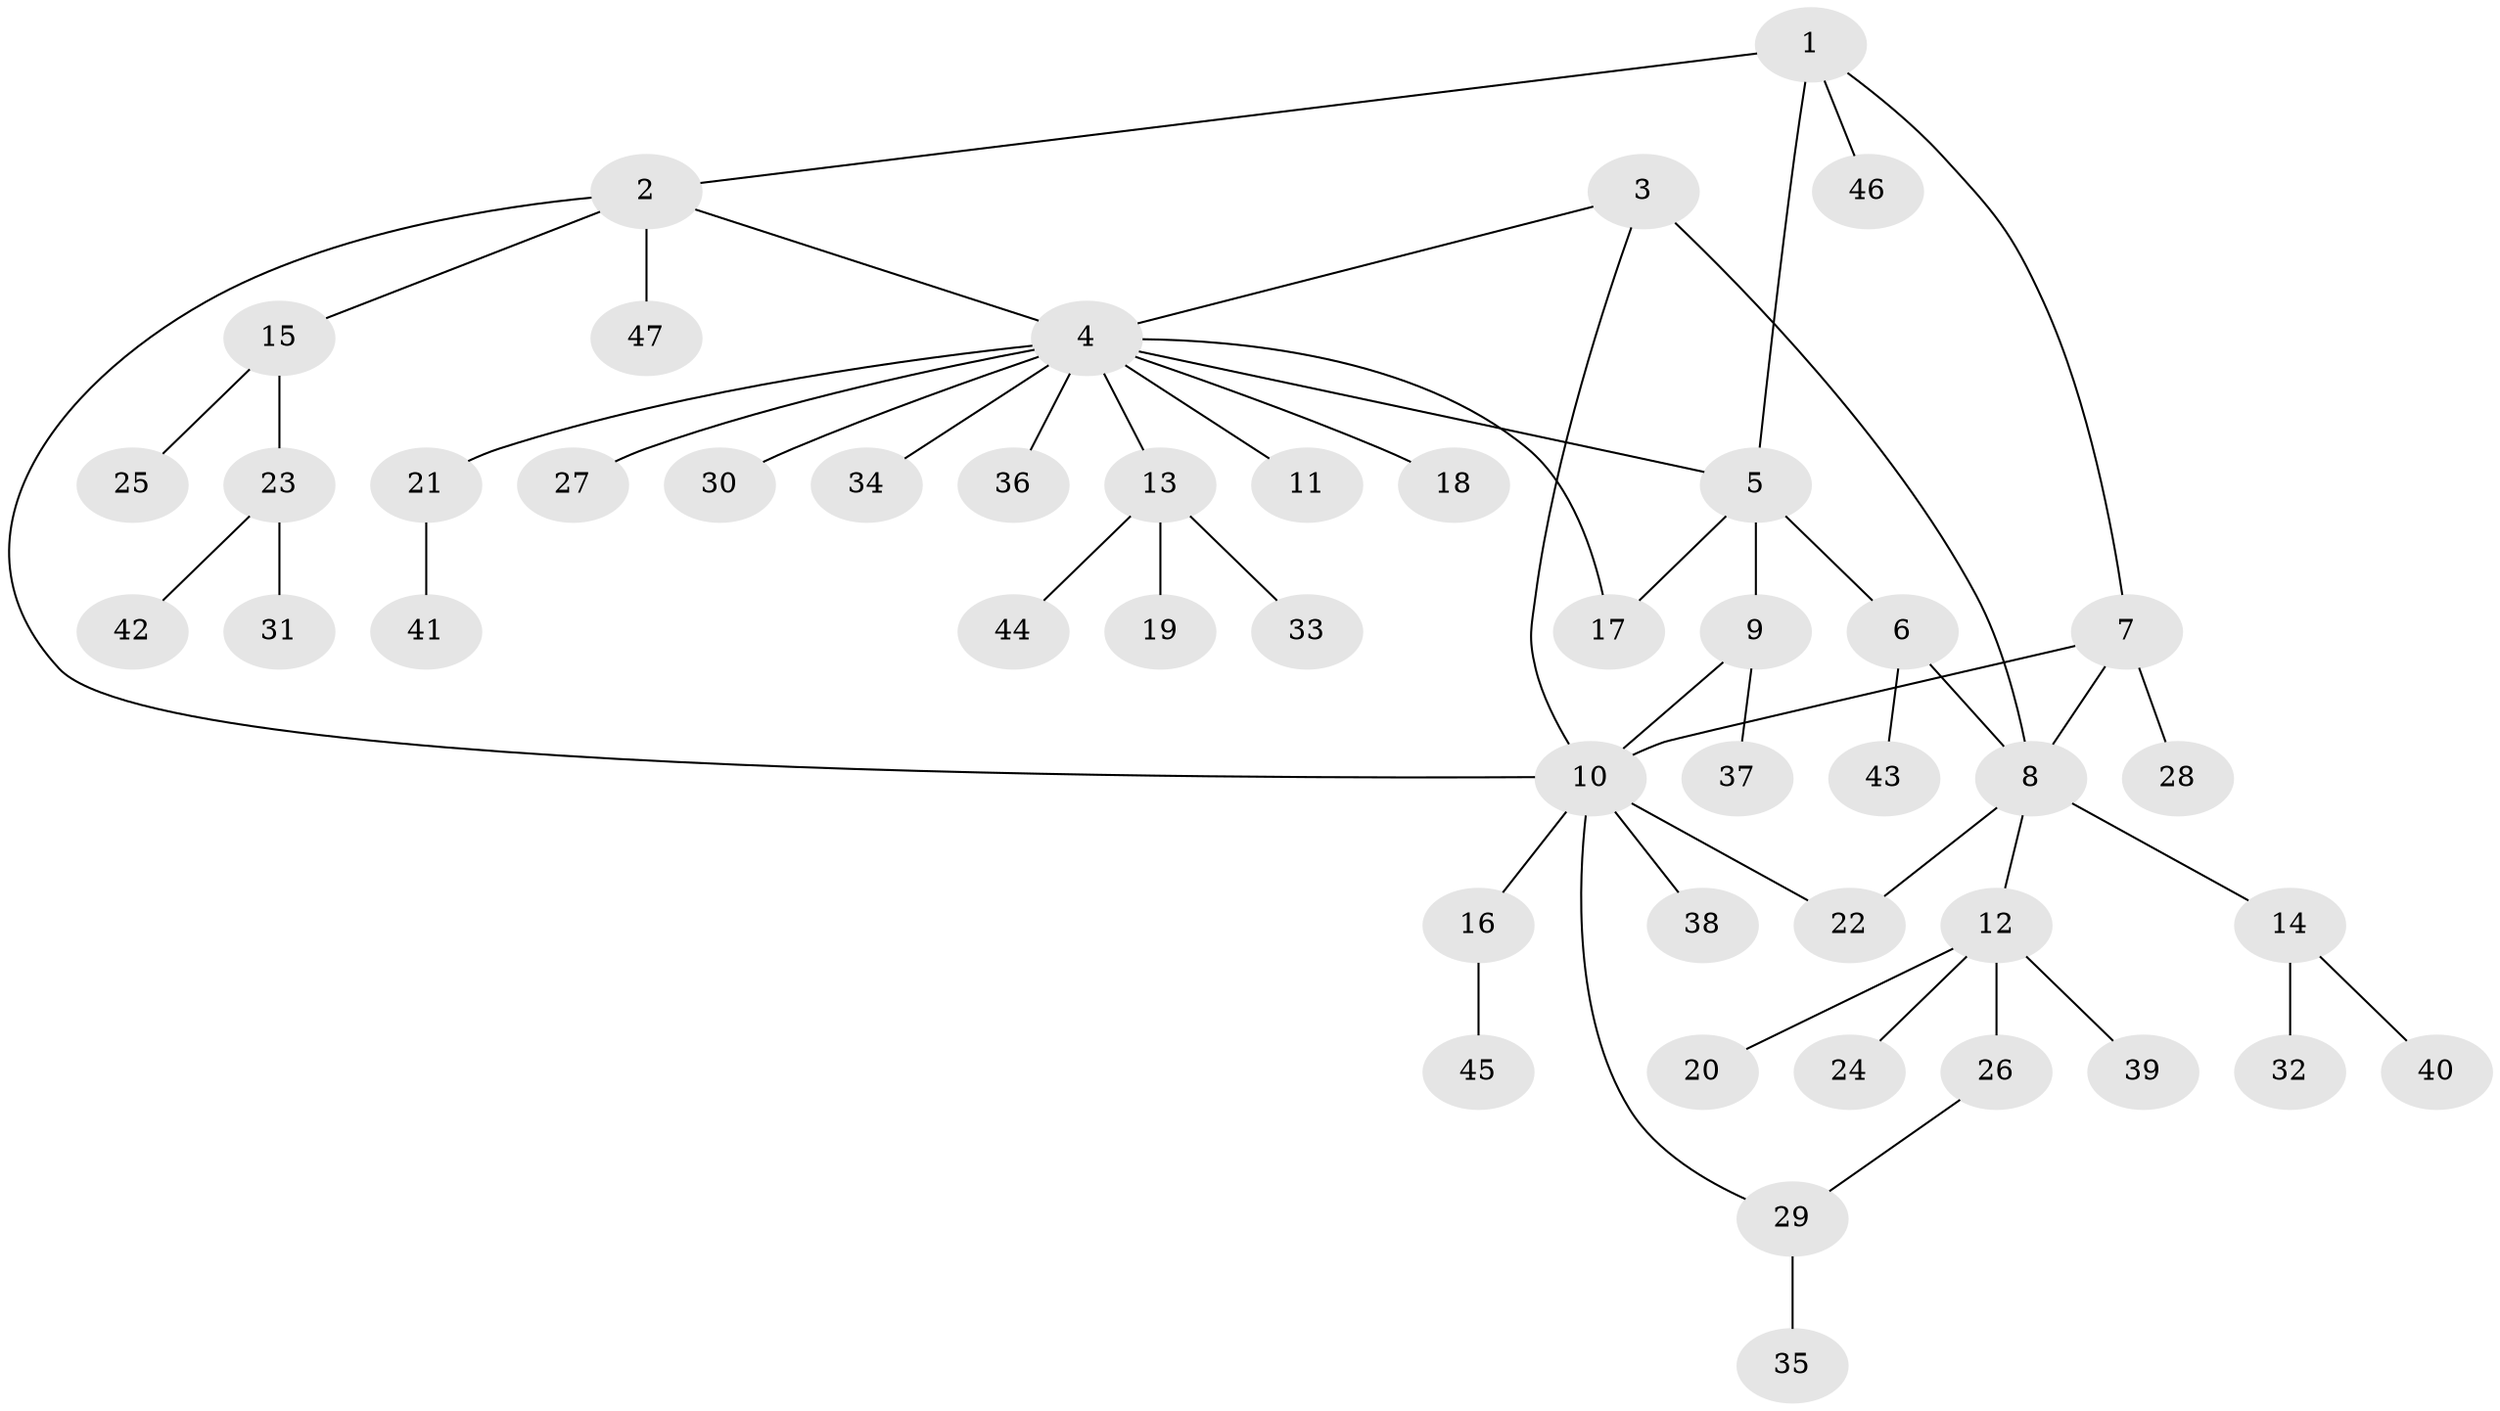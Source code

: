 // Generated by graph-tools (version 1.1) at 2025/50/03/09/25 03:50:32]
// undirected, 47 vertices, 55 edges
graph export_dot {
graph [start="1"]
  node [color=gray90,style=filled];
  1;
  2;
  3;
  4;
  5;
  6;
  7;
  8;
  9;
  10;
  11;
  12;
  13;
  14;
  15;
  16;
  17;
  18;
  19;
  20;
  21;
  22;
  23;
  24;
  25;
  26;
  27;
  28;
  29;
  30;
  31;
  32;
  33;
  34;
  35;
  36;
  37;
  38;
  39;
  40;
  41;
  42;
  43;
  44;
  45;
  46;
  47;
  1 -- 2;
  1 -- 5;
  1 -- 7;
  1 -- 46;
  2 -- 4;
  2 -- 10;
  2 -- 15;
  2 -- 47;
  3 -- 4;
  3 -- 8;
  3 -- 10;
  4 -- 5;
  4 -- 11;
  4 -- 13;
  4 -- 17;
  4 -- 18;
  4 -- 21;
  4 -- 27;
  4 -- 30;
  4 -- 34;
  4 -- 36;
  5 -- 6;
  5 -- 9;
  5 -- 17;
  6 -- 8;
  6 -- 43;
  7 -- 8;
  7 -- 10;
  7 -- 28;
  8 -- 12;
  8 -- 14;
  8 -- 22;
  9 -- 10;
  9 -- 37;
  10 -- 16;
  10 -- 22;
  10 -- 29;
  10 -- 38;
  12 -- 20;
  12 -- 24;
  12 -- 26;
  12 -- 39;
  13 -- 19;
  13 -- 33;
  13 -- 44;
  14 -- 32;
  14 -- 40;
  15 -- 23;
  15 -- 25;
  16 -- 45;
  21 -- 41;
  23 -- 31;
  23 -- 42;
  26 -- 29;
  29 -- 35;
}
